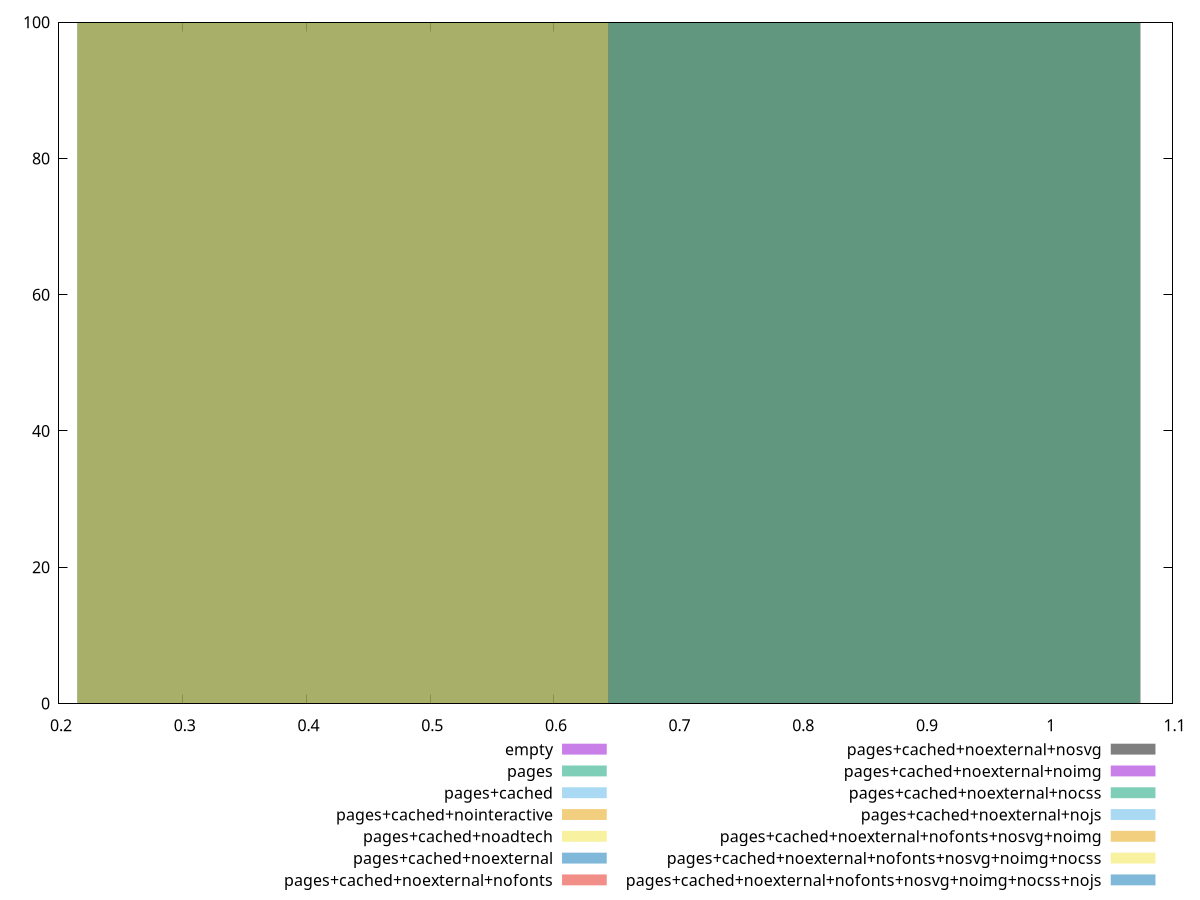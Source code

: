 reset
set terminal svg size 640, 620 enhanced background rgb 'white'
set output "reprap/render-blocking-resources/comparison/histogram/all_score.svg"

$empty <<EOF
0.8590424414428288 100
EOF

$pages <<EOF
0.4295212207214144 100
EOF

$pagesCached <<EOF
0.4295212207214144 100
EOF

$pagesCachedNointeractive <<EOF
0.4295212207214144 100
EOF

$pagesCachedNoadtech <<EOF
0.8590424414428288 100
EOF

$pagesCachedNoexternal <<EOF
0.8590424414428288 100
EOF

$pagesCachedNoexternalNofonts <<EOF
0.8590424414428288 100
EOF

$pagesCachedNoexternalNosvg <<EOF
0.8590424414428288 100
EOF

$pagesCachedNoexternalNoimg <<EOF
0.8590424414428288 100
EOF

$pagesCachedNoexternalNocss <<EOF
0.8590424414428288 100
EOF

$pagesCachedNoexternalNojs <<EOF
0.8590424414428288 100
EOF

$pagesCachedNoexternalNofontsNosvgNoimg <<EOF
0.8590424414428288 100
EOF

$pagesCachedNoexternalNofontsNosvgNoimgNocss <<EOF
0.8590424414428288 100
EOF

$pagesCachedNoexternalNofontsNosvgNoimgNocssNojs <<EOF
0.8590424414428288 100
EOF

set key outside below
set boxwidth 0.4295212207214144
set yrange [0:100]
set style fill transparent solid 0.5 noborder

plot \
  $empty title "empty" with boxes, \
  $pages title "pages" with boxes, \
  $pagesCached title "pages+cached" with boxes, \
  $pagesCachedNointeractive title "pages+cached+nointeractive" with boxes, \
  $pagesCachedNoadtech title "pages+cached+noadtech" with boxes, \
  $pagesCachedNoexternal title "pages+cached+noexternal" with boxes, \
  $pagesCachedNoexternalNofonts title "pages+cached+noexternal+nofonts" with boxes, \
  $pagesCachedNoexternalNosvg title "pages+cached+noexternal+nosvg" with boxes, \
  $pagesCachedNoexternalNoimg title "pages+cached+noexternal+noimg" with boxes, \
  $pagesCachedNoexternalNocss title "pages+cached+noexternal+nocss" with boxes, \
  $pagesCachedNoexternalNojs title "pages+cached+noexternal+nojs" with boxes, \
  $pagesCachedNoexternalNofontsNosvgNoimg title "pages+cached+noexternal+nofonts+nosvg+noimg" with boxes, \
  $pagesCachedNoexternalNofontsNosvgNoimgNocss title "pages+cached+noexternal+nofonts+nosvg+noimg+nocss" with boxes, \
  $pagesCachedNoexternalNofontsNosvgNoimgNocssNojs title "pages+cached+noexternal+nofonts+nosvg+noimg+nocss+nojs" with boxes, \


reset